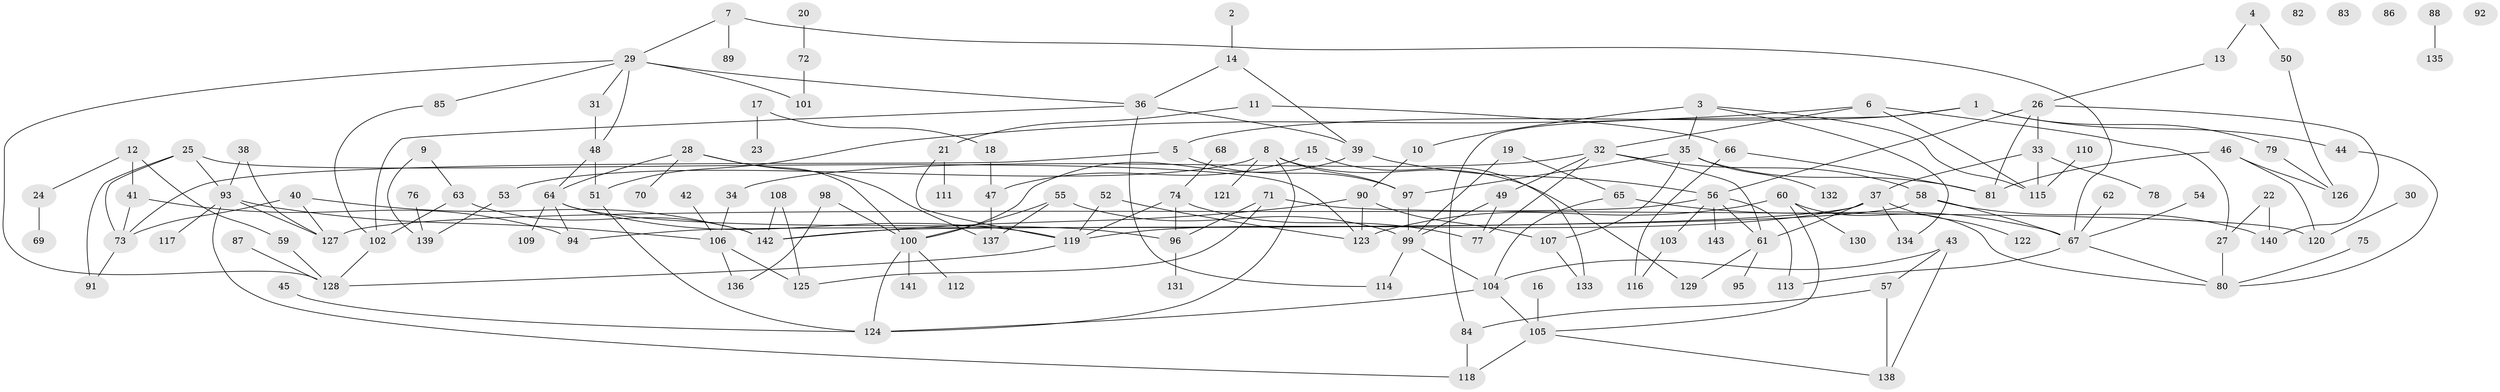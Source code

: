 // coarse degree distribution, {4: 0.13541666666666666, 3: 0.2916666666666667, 6: 0.07291666666666667, 9: 0.010416666666666666, 2: 0.25, 1: 0.14583333333333334, 5: 0.07291666666666667, 7: 0.020833333333333332}
// Generated by graph-tools (version 1.1) at 2025/47/03/04/25 22:47:59]
// undirected, 143 vertices, 199 edges
graph export_dot {
  node [color=gray90,style=filled];
  1;
  2;
  3;
  4;
  5;
  6;
  7;
  8;
  9;
  10;
  11;
  12;
  13;
  14;
  15;
  16;
  17;
  18;
  19;
  20;
  21;
  22;
  23;
  24;
  25;
  26;
  27;
  28;
  29;
  30;
  31;
  32;
  33;
  34;
  35;
  36;
  37;
  38;
  39;
  40;
  41;
  42;
  43;
  44;
  45;
  46;
  47;
  48;
  49;
  50;
  51;
  52;
  53;
  54;
  55;
  56;
  57;
  58;
  59;
  60;
  61;
  62;
  63;
  64;
  65;
  66;
  67;
  68;
  69;
  70;
  71;
  72;
  73;
  74;
  75;
  76;
  77;
  78;
  79;
  80;
  81;
  82;
  83;
  84;
  85;
  86;
  87;
  88;
  89;
  90;
  91;
  92;
  93;
  94;
  95;
  96;
  97;
  98;
  99;
  100;
  101;
  102;
  103;
  104;
  105;
  106;
  107;
  108;
  109;
  110;
  111;
  112;
  113;
  114;
  115;
  116;
  117;
  118;
  119;
  120;
  121;
  122;
  123;
  124;
  125;
  126;
  127;
  128;
  129;
  130;
  131;
  132;
  133;
  134;
  135;
  136;
  137;
  138;
  139;
  140;
  141;
  142;
  143;
  1 -- 5;
  1 -- 44;
  1 -- 79;
  1 -- 84;
  2 -- 14;
  3 -- 10;
  3 -- 35;
  3 -- 115;
  3 -- 134;
  4 -- 13;
  4 -- 50;
  5 -- 73;
  5 -- 97;
  6 -- 27;
  6 -- 32;
  6 -- 51;
  6 -- 115;
  7 -- 29;
  7 -- 67;
  7 -- 89;
  8 -- 53;
  8 -- 97;
  8 -- 121;
  8 -- 124;
  8 -- 129;
  9 -- 63;
  9 -- 139;
  10 -- 90;
  11 -- 21;
  11 -- 66;
  12 -- 24;
  12 -- 41;
  12 -- 59;
  13 -- 26;
  14 -- 36;
  14 -- 39;
  15 -- 47;
  15 -- 133;
  16 -- 105;
  17 -- 18;
  17 -- 23;
  18 -- 47;
  19 -- 65;
  19 -- 99;
  20 -- 72;
  21 -- 111;
  21 -- 119;
  22 -- 27;
  22 -- 140;
  24 -- 69;
  25 -- 73;
  25 -- 91;
  25 -- 93;
  25 -- 123;
  26 -- 33;
  26 -- 56;
  26 -- 81;
  26 -- 140;
  27 -- 80;
  28 -- 64;
  28 -- 70;
  28 -- 100;
  28 -- 137;
  29 -- 31;
  29 -- 36;
  29 -- 48;
  29 -- 85;
  29 -- 101;
  29 -- 128;
  30 -- 120;
  31 -- 48;
  32 -- 34;
  32 -- 49;
  32 -- 58;
  32 -- 61;
  32 -- 77;
  33 -- 37;
  33 -- 78;
  33 -- 115;
  34 -- 106;
  35 -- 81;
  35 -- 97;
  35 -- 107;
  35 -- 132;
  36 -- 39;
  36 -- 102;
  36 -- 114;
  37 -- 61;
  37 -- 94;
  37 -- 119;
  37 -- 122;
  37 -- 134;
  38 -- 93;
  38 -- 127;
  39 -- 56;
  39 -- 100;
  40 -- 73;
  40 -- 127;
  40 -- 142;
  41 -- 73;
  41 -- 94;
  42 -- 106;
  43 -- 57;
  43 -- 104;
  43 -- 138;
  44 -- 80;
  45 -- 124;
  46 -- 81;
  46 -- 120;
  46 -- 126;
  47 -- 137;
  48 -- 51;
  48 -- 64;
  49 -- 77;
  49 -- 99;
  50 -- 126;
  51 -- 124;
  52 -- 119;
  52 -- 123;
  53 -- 139;
  54 -- 67;
  55 -- 99;
  55 -- 100;
  55 -- 137;
  56 -- 61;
  56 -- 103;
  56 -- 113;
  56 -- 127;
  56 -- 143;
  57 -- 84;
  57 -- 138;
  58 -- 67;
  58 -- 140;
  58 -- 142;
  59 -- 128;
  60 -- 80;
  60 -- 105;
  60 -- 123;
  60 -- 130;
  61 -- 95;
  61 -- 129;
  62 -- 67;
  63 -- 102;
  63 -- 142;
  64 -- 94;
  64 -- 96;
  64 -- 109;
  64 -- 119;
  65 -- 67;
  65 -- 104;
  66 -- 81;
  66 -- 116;
  67 -- 80;
  67 -- 113;
  68 -- 74;
  71 -- 96;
  71 -- 120;
  71 -- 125;
  72 -- 101;
  73 -- 91;
  74 -- 77;
  74 -- 96;
  74 -- 119;
  75 -- 80;
  76 -- 139;
  79 -- 126;
  84 -- 118;
  85 -- 102;
  87 -- 128;
  88 -- 135;
  90 -- 107;
  90 -- 123;
  90 -- 142;
  93 -- 106;
  93 -- 117;
  93 -- 118;
  93 -- 127;
  96 -- 131;
  97 -- 99;
  98 -- 100;
  98 -- 136;
  99 -- 104;
  99 -- 114;
  100 -- 112;
  100 -- 124;
  100 -- 141;
  102 -- 128;
  103 -- 116;
  104 -- 105;
  104 -- 124;
  105 -- 118;
  105 -- 138;
  106 -- 125;
  106 -- 136;
  107 -- 133;
  108 -- 125;
  108 -- 142;
  110 -- 115;
  119 -- 128;
}
